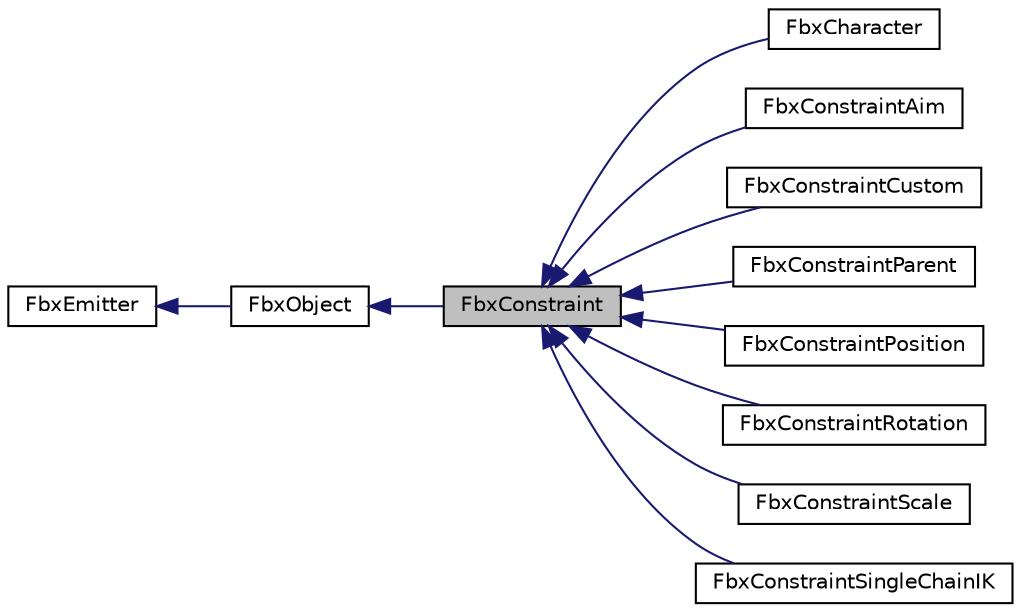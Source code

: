 digraph "FbxConstraint"
{
  edge [fontname="Helvetica",fontsize="10",labelfontname="Helvetica",labelfontsize="10"];
  node [fontname="Helvetica",fontsize="10",shape=record];
  rankdir="LR";
  Node0 [label="FbxConstraint",height=0.2,width=0.4,color="black", fillcolor="grey75", style="filled", fontcolor="black"];
  Node1 -> Node0 [dir="back",color="midnightblue",fontsize="10",style="solid",fontname="Helvetica"];
  Node1 [label="FbxObject",height=0.2,width=0.4,color="black", fillcolor="white", style="filled",URL="$class_fbx_object.html"];
  Node2 -> Node1 [dir="back",color="midnightblue",fontsize="10",style="solid",fontname="Helvetica"];
  Node2 [label="FbxEmitter",height=0.2,width=0.4,color="black", fillcolor="white", style="filled",URL="$class_fbx_emitter.html"];
  Node0 -> Node3 [dir="back",color="midnightblue",fontsize="10",style="solid",fontname="Helvetica"];
  Node3 [label="FbxCharacter",height=0.2,width=0.4,color="black", fillcolor="white", style="filled",URL="$class_fbx_character.html"];
  Node0 -> Node4 [dir="back",color="midnightblue",fontsize="10",style="solid",fontname="Helvetica"];
  Node4 [label="FbxConstraintAim",height=0.2,width=0.4,color="black", fillcolor="white", style="filled",URL="$class_fbx_constraint_aim.html"];
  Node0 -> Node5 [dir="back",color="midnightblue",fontsize="10",style="solid",fontname="Helvetica"];
  Node5 [label="FbxConstraintCustom",height=0.2,width=0.4,color="black", fillcolor="white", style="filled",URL="$class_fbx_constraint_custom.html",tooltip="This constraint class contains methods for custom constraint. "];
  Node0 -> Node6 [dir="back",color="midnightblue",fontsize="10",style="solid",fontname="Helvetica"];
  Node6 [label="FbxConstraintParent",height=0.2,width=0.4,color="black", fillcolor="white", style="filled",URL="$class_fbx_constraint_parent.html"];
  Node0 -> Node7 [dir="back",color="midnightblue",fontsize="10",style="solid",fontname="Helvetica"];
  Node7 [label="FbxConstraintPosition",height=0.2,width=0.4,color="black", fillcolor="white", style="filled",URL="$class_fbx_constraint_position.html",tooltip="This constraint class contains methods for accessing the properties of a position constraint..."];
  Node0 -> Node8 [dir="back",color="midnightblue",fontsize="10",style="solid",fontname="Helvetica"];
  Node8 [label="FbxConstraintRotation",height=0.2,width=0.4,color="black", fillcolor="white", style="filled",URL="$class_fbx_constraint_rotation.html",tooltip="This constraint class contains methods for accessing the properties of a rotation constraint..."];
  Node0 -> Node9 [dir="back",color="midnightblue",fontsize="10",style="solid",fontname="Helvetica"];
  Node9 [label="FbxConstraintScale",height=0.2,width=0.4,color="black", fillcolor="white", style="filled",URL="$class_fbx_constraint_scale.html",tooltip="This constraint class contains methods for accessing the properties of a scale constraint. A scale constraint lets you constrain the scale of an object based on the scale of one or more sources. "];
  Node0 -> Node10 [dir="back",color="midnightblue",fontsize="10",style="solid",fontname="Helvetica"];
  Node10 [label="FbxConstraintSingleChainIK",height=0.2,width=0.4,color="black", fillcolor="white", style="filled",URL="$class_fbx_constraint_single_chain_i_k.html",tooltip="This constraint class contains methods for accessing the properties of a single chain IK constraint..."];
}
